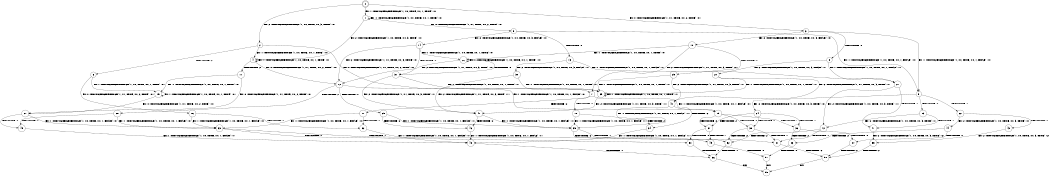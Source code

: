 digraph BCG {
size = "7, 10.5";
center = TRUE;
node [shape = circle];
0 [peripheries = 2];
0 -> 1 [label = "EX !1 !ATOMIC_EXCH_BRANCH (1, +0, TRUE, +0, 1, TRUE) !:0:"];
0 -> 2 [label = "EX !2 !ATOMIC_EXCH_BRANCH (1, +0, TRUE, +0, 3, TRUE) !:0:"];
0 -> 3 [label = "EX !0 !ATOMIC_EXCH_BRANCH (1, +1, TRUE, +0, 2, TRUE) !:0:"];
1 -> 4 [label = "EX !2 !ATOMIC_EXCH_BRANCH (1, +0, TRUE, +0, 3, TRUE) !:0:"];
1 -> 5 [label = "EX !0 !ATOMIC_EXCH_BRANCH (1, +1, TRUE, +0, 2, TRUE) !:0:"];
1 -> 1 [label = "EX !1 !ATOMIC_EXCH_BRANCH (1, +0, TRUE, +0, 1, TRUE) !:0:"];
2 -> 6 [label = "TERMINATE !2"];
2 -> 4 [label = "EX !1 !ATOMIC_EXCH_BRANCH (1, +0, TRUE, +0, 1, TRUE) !:0:"];
2 -> 7 [label = "EX !0 !ATOMIC_EXCH_BRANCH (1, +1, TRUE, +0, 2, TRUE) !:0:"];
3 -> 8 [label = "TERMINATE !0"];
3 -> 9 [label = "EX !1 !ATOMIC_EXCH_BRANCH (1, +0, TRUE, +0, 1, FALSE) !:0:"];
3 -> 10 [label = "EX !2 !ATOMIC_EXCH_BRANCH (1, +0, TRUE, +0, 3, FALSE) !:0:"];
4 -> 11 [label = "TERMINATE !2"];
4 -> 12 [label = "EX !0 !ATOMIC_EXCH_BRANCH (1, +1, TRUE, +0, 2, TRUE) !:0:"];
4 -> 4 [label = "EX !1 !ATOMIC_EXCH_BRANCH (1, +0, TRUE, +0, 1, TRUE) !:0:"];
5 -> 13 [label = "TERMINATE !0"];
5 -> 14 [label = "EX !2 !ATOMIC_EXCH_BRANCH (1, +0, TRUE, +0, 3, FALSE) !:0:"];
5 -> 9 [label = "EX !1 !ATOMIC_EXCH_BRANCH (1, +0, TRUE, +0, 1, FALSE) !:0:"];
6 -> 15 [label = "EX !1 !ATOMIC_EXCH_BRANCH (1, +0, TRUE, +0, 1, TRUE) !:0:"];
6 -> 16 [label = "EX !0 !ATOMIC_EXCH_BRANCH (1, +1, TRUE, +0, 2, TRUE) !:0:"];
7 -> 17 [label = "TERMINATE !2"];
7 -> 18 [label = "TERMINATE !0"];
7 -> 19 [label = "EX !1 !ATOMIC_EXCH_BRANCH (1, +0, TRUE, +0, 1, FALSE) !:0:"];
8 -> 20 [label = "EX !2 !ATOMIC_EXCH_BRANCH (1, +0, TRUE, +0, 3, FALSE) !:1:"];
8 -> 21 [label = "EX !1 !ATOMIC_EXCH_BRANCH (1, +0, TRUE, +0, 1, FALSE) !:1:"];
9 -> 22 [label = "TERMINATE !1"];
9 -> 23 [label = "TERMINATE !0"];
9 -> 24 [label = "EX !2 !ATOMIC_EXCH_BRANCH (1, +0, TRUE, +0, 3, TRUE) !:0:"];
10 -> 25 [label = "TERMINATE !0"];
10 -> 26 [label = "EX !1 !ATOMIC_EXCH_BRANCH (1, +0, TRUE, +0, 1, TRUE) !:0:"];
10 -> 7 [label = "EX !2 !ATOMIC_EXCH_BRANCH (1, +1, TRUE, +0, 3, TRUE) !:0:"];
11 -> 27 [label = "EX !0 !ATOMIC_EXCH_BRANCH (1, +1, TRUE, +0, 2, TRUE) !:0:"];
11 -> 15 [label = "EX !1 !ATOMIC_EXCH_BRANCH (1, +0, TRUE, +0, 1, TRUE) !:0:"];
12 -> 28 [label = "TERMINATE !2"];
12 -> 29 [label = "TERMINATE !0"];
12 -> 19 [label = "EX !1 !ATOMIC_EXCH_BRANCH (1, +0, TRUE, +0, 1, FALSE) !:0:"];
13 -> 30 [label = "EX !2 !ATOMIC_EXCH_BRANCH (1, +0, TRUE, +0, 3, FALSE) !:1:"];
13 -> 21 [label = "EX !1 !ATOMIC_EXCH_BRANCH (1, +0, TRUE, +0, 1, FALSE) !:1:"];
14 -> 31 [label = "TERMINATE !0"];
14 -> 12 [label = "EX !2 !ATOMIC_EXCH_BRANCH (1, +1, TRUE, +0, 3, TRUE) !:0:"];
14 -> 26 [label = "EX !1 !ATOMIC_EXCH_BRANCH (1, +0, TRUE, +0, 1, TRUE) !:0:"];
15 -> 27 [label = "EX !0 !ATOMIC_EXCH_BRANCH (1, +1, TRUE, +0, 2, TRUE) !:0:"];
15 -> 15 [label = "EX !1 !ATOMIC_EXCH_BRANCH (1, +0, TRUE, +0, 1, TRUE) !:0:"];
16 -> 32 [label = "TERMINATE !0"];
16 -> 33 [label = "EX !1 !ATOMIC_EXCH_BRANCH (1, +0, TRUE, +0, 1, FALSE) !:0:"];
17 -> 32 [label = "TERMINATE !0"];
17 -> 33 [label = "EX !1 !ATOMIC_EXCH_BRANCH (1, +0, TRUE, +0, 1, FALSE) !:0:"];
18 -> 34 [label = "TERMINATE !2"];
18 -> 35 [label = "EX !1 !ATOMIC_EXCH_BRANCH (1, +0, TRUE, +0, 1, FALSE) !:1:"];
19 -> 36 [label = "TERMINATE !1"];
19 -> 37 [label = "TERMINATE !2"];
19 -> 38 [label = "TERMINATE !0"];
20 -> 39 [label = "EX !1 !ATOMIC_EXCH_BRANCH (1, +0, TRUE, +0, 1, TRUE) !:1:"];
20 -> 40 [label = "EX !2 !ATOMIC_EXCH_BRANCH (1, +1, TRUE, +0, 3, TRUE) !:1:"];
21 -> 41 [label = "TERMINATE !1"];
21 -> 42 [label = "EX !2 !ATOMIC_EXCH_BRANCH (1, +0, TRUE, +0, 3, TRUE) !:1:"];
22 -> 43 [label = "TERMINATE !0"];
22 -> 44 [label = "EX !2 !ATOMIC_EXCH_BRANCH (1, +0, TRUE, +0, 3, TRUE) !:0:"];
23 -> 41 [label = "TERMINATE !1"];
23 -> 42 [label = "EX !2 !ATOMIC_EXCH_BRANCH (1, +0, TRUE, +0, 3, TRUE) !:1:"];
24 -> 36 [label = "TERMINATE !1"];
24 -> 37 [label = "TERMINATE !2"];
24 -> 38 [label = "TERMINATE !0"];
25 -> 39 [label = "EX !1 !ATOMIC_EXCH_BRANCH (1, +0, TRUE, +0, 1, TRUE) !:1:"];
25 -> 40 [label = "EX !2 !ATOMIC_EXCH_BRANCH (1, +1, TRUE, +0, 3, TRUE) !:1:"];
26 -> 31 [label = "TERMINATE !0"];
26 -> 12 [label = "EX !2 !ATOMIC_EXCH_BRANCH (1, +1, TRUE, +0, 3, TRUE) !:0:"];
26 -> 26 [label = "EX !1 !ATOMIC_EXCH_BRANCH (1, +0, TRUE, +0, 1, TRUE) !:0:"];
27 -> 45 [label = "TERMINATE !0"];
27 -> 33 [label = "EX !1 !ATOMIC_EXCH_BRANCH (1, +0, TRUE, +0, 1, FALSE) !:0:"];
28 -> 45 [label = "TERMINATE !0"];
28 -> 33 [label = "EX !1 !ATOMIC_EXCH_BRANCH (1, +0, TRUE, +0, 1, FALSE) !:0:"];
29 -> 46 [label = "TERMINATE !2"];
29 -> 35 [label = "EX !1 !ATOMIC_EXCH_BRANCH (1, +0, TRUE, +0, 1, FALSE) !:1:"];
30 -> 47 [label = "EX !2 !ATOMIC_EXCH_BRANCH (1, +1, TRUE, +0, 3, TRUE) !:1:"];
30 -> 39 [label = "EX !1 !ATOMIC_EXCH_BRANCH (1, +0, TRUE, +0, 1, TRUE) !:1:"];
31 -> 47 [label = "EX !2 !ATOMIC_EXCH_BRANCH (1, +1, TRUE, +0, 3, TRUE) !:1:"];
31 -> 39 [label = "EX !1 !ATOMIC_EXCH_BRANCH (1, +0, TRUE, +0, 1, TRUE) !:1:"];
32 -> 48 [label = "EX !1 !ATOMIC_EXCH_BRANCH (1, +0, TRUE, +0, 1, FALSE) !:1:"];
33 -> 49 [label = "TERMINATE !1"];
33 -> 50 [label = "TERMINATE !0"];
34 -> 48 [label = "EX !1 !ATOMIC_EXCH_BRANCH (1, +0, TRUE, +0, 1, FALSE) !:1:"];
35 -> 51 [label = "TERMINATE !1"];
35 -> 52 [label = "TERMINATE !2"];
36 -> 53 [label = "TERMINATE !2"];
36 -> 54 [label = "TERMINATE !0"];
37 -> 49 [label = "TERMINATE !1"];
37 -> 50 [label = "TERMINATE !0"];
38 -> 51 [label = "TERMINATE !1"];
38 -> 52 [label = "TERMINATE !2"];
39 -> 47 [label = "EX !2 !ATOMIC_EXCH_BRANCH (1, +1, TRUE, +0, 3, TRUE) !:1:"];
39 -> 39 [label = "EX !1 !ATOMIC_EXCH_BRANCH (1, +0, TRUE, +0, 1, TRUE) !:1:"];
40 -> 34 [label = "TERMINATE !2"];
40 -> 35 [label = "EX !1 !ATOMIC_EXCH_BRANCH (1, +0, TRUE, +0, 1, FALSE) !:1:"];
41 -> 55 [label = "EX !2 !ATOMIC_EXCH_BRANCH (1, +0, TRUE, +0, 3, TRUE) !:2:"];
42 -> 51 [label = "TERMINATE !1"];
42 -> 52 [label = "TERMINATE !2"];
43 -> 55 [label = "EX !2 !ATOMIC_EXCH_BRANCH (1, +0, TRUE, +0, 3, TRUE) !:2:"];
44 -> 53 [label = "TERMINATE !2"];
44 -> 54 [label = "TERMINATE !0"];
45 -> 48 [label = "EX !1 !ATOMIC_EXCH_BRANCH (1, +0, TRUE, +0, 1, FALSE) !:1:"];
46 -> 48 [label = "EX !1 !ATOMIC_EXCH_BRANCH (1, +0, TRUE, +0, 1, FALSE) !:1:"];
47 -> 46 [label = "TERMINATE !2"];
47 -> 35 [label = "EX !1 !ATOMIC_EXCH_BRANCH (1, +0, TRUE, +0, 1, FALSE) !:1:"];
48 -> 56 [label = "TERMINATE !1"];
49 -> 57 [label = "TERMINATE !0"];
50 -> 56 [label = "TERMINATE !1"];
51 -> 58 [label = "TERMINATE !2"];
52 -> 56 [label = "TERMINATE !1"];
53 -> 57 [label = "TERMINATE !0"];
54 -> 58 [label = "TERMINATE !2"];
55 -> 58 [label = "TERMINATE !2"];
56 -> 59 [label = "exit"];
57 -> 59 [label = "exit"];
58 -> 59 [label = "exit"];
}
